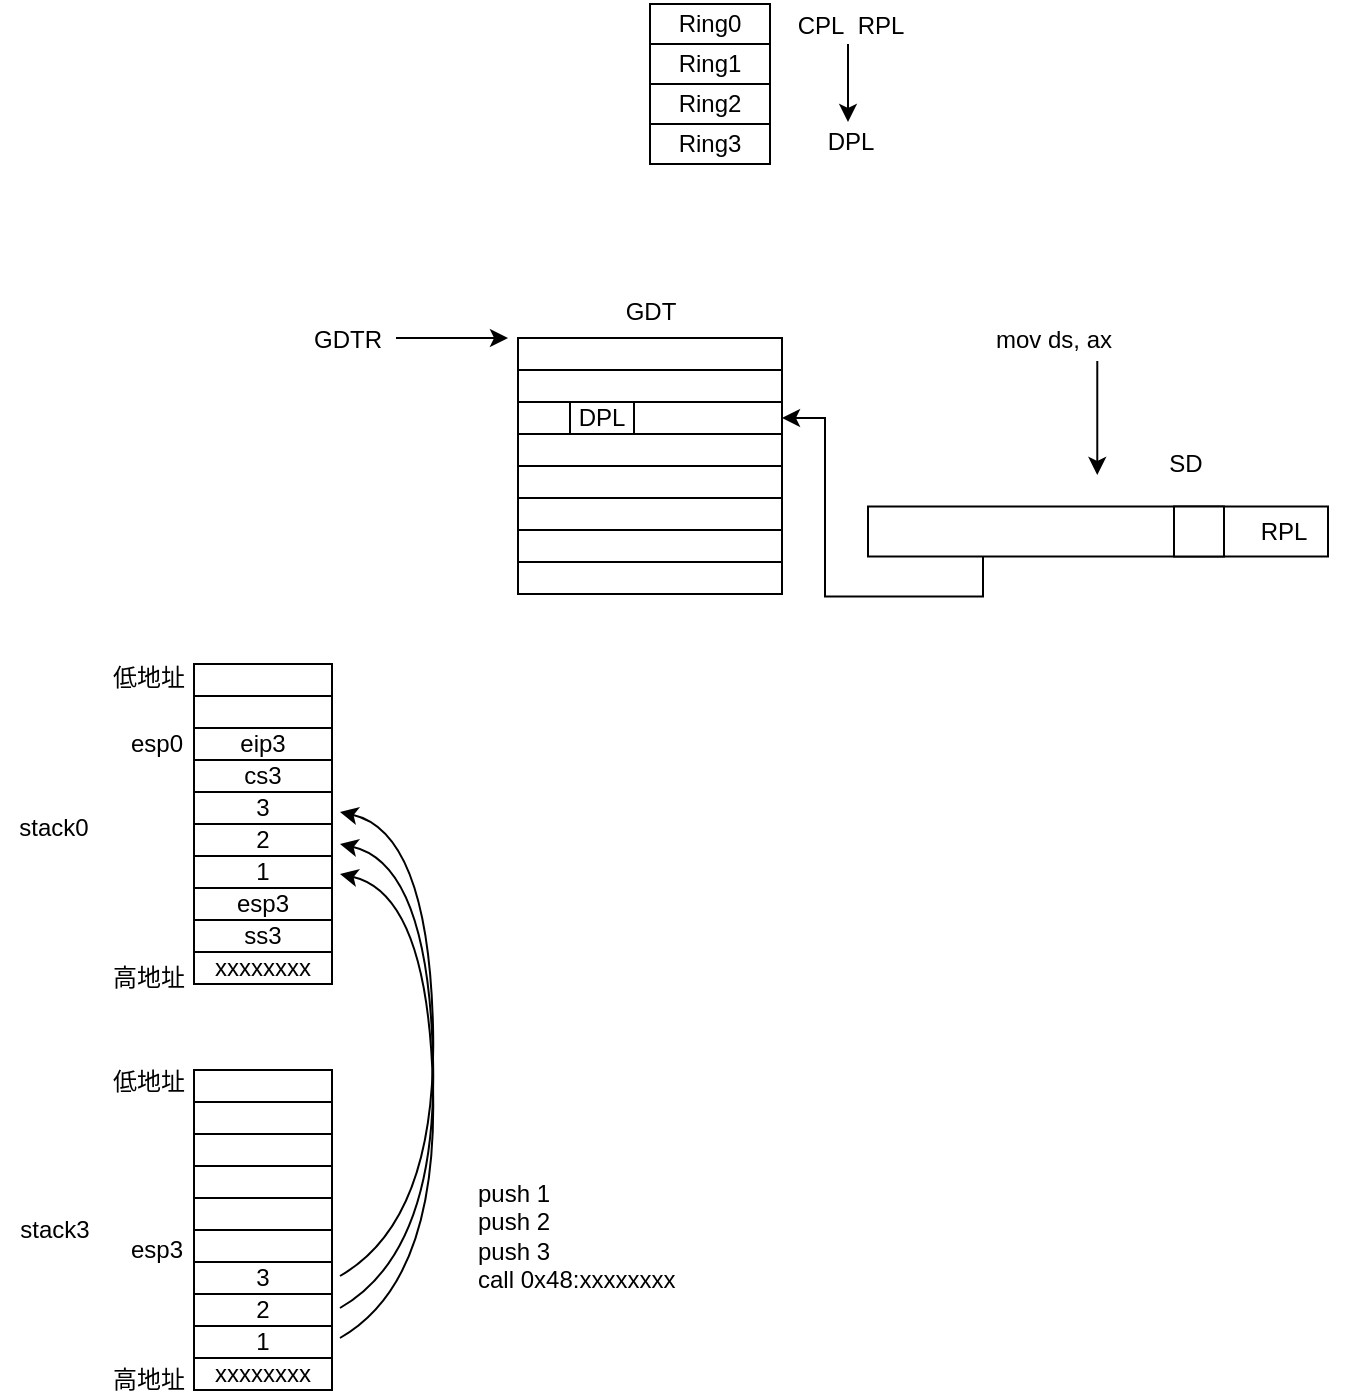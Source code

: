 <mxfile version="28.0.4">
  <diagram name="第 1 页" id="dTdgmJblzX6b68JOFCId">
    <mxGraphModel dx="617" dy="352" grid="0" gridSize="10" guides="1" tooltips="1" connect="1" arrows="1" fold="1" page="1" pageScale="1" pageWidth="827" pageHeight="1169" math="0" shadow="0">
      <root>
        <mxCell id="0" />
        <mxCell id="1" parent="0" />
        <mxCell id="eHoJxzLwJRpgkZDSMcWg-1" value="Ring0" style="rounded=0;whiteSpace=wrap;html=1;" parent="1" vertex="1">
          <mxGeometry x="360" y="230" width="60" height="20" as="geometry" />
        </mxCell>
        <mxCell id="eHoJxzLwJRpgkZDSMcWg-2" value="Ring1" style="rounded=0;whiteSpace=wrap;html=1;" parent="1" vertex="1">
          <mxGeometry x="360" y="250" width="60" height="20" as="geometry" />
        </mxCell>
        <mxCell id="eHoJxzLwJRpgkZDSMcWg-3" value="Ring2" style="rounded=0;whiteSpace=wrap;html=1;" parent="1" vertex="1">
          <mxGeometry x="360" y="270" width="60" height="20" as="geometry" />
        </mxCell>
        <mxCell id="eHoJxzLwJRpgkZDSMcWg-4" value="Ring3" style="rounded=0;whiteSpace=wrap;html=1;" parent="1" vertex="1">
          <mxGeometry x="360" y="290" width="60" height="20" as="geometry" />
        </mxCell>
        <mxCell id="eHoJxzLwJRpgkZDSMcWg-5" value="CPL&amp;nbsp; RPL" style="text;html=1;align=center;verticalAlign=middle;resizable=0;points=[];autosize=1;strokeColor=none;fillColor=none;" parent="1" vertex="1">
          <mxGeometry x="424" y="228" width="71" height="26" as="geometry" />
        </mxCell>
        <mxCell id="eHoJxzLwJRpgkZDSMcWg-6" value="DPL" style="text;html=1;align=center;verticalAlign=middle;resizable=0;points=[];autosize=1;strokeColor=none;fillColor=none;" parent="1" vertex="1">
          <mxGeometry x="434.5" y="284" width="50" height="30" as="geometry" />
        </mxCell>
        <mxCell id="eHoJxzLwJRpgkZDSMcWg-7" value="" style="endArrow=classic;html=1;rounded=0;" parent="1" edge="1">
          <mxGeometry width="50" height="50" relative="1" as="geometry">
            <mxPoint x="459" y="250" as="sourcePoint" />
            <mxPoint x="459" y="289" as="targetPoint" />
          </mxGeometry>
        </mxCell>
        <mxCell id="eHoJxzLwJRpgkZDSMcWg-9" value="" style="rounded=0;whiteSpace=wrap;html=1;" parent="1" vertex="1">
          <mxGeometry x="294" y="397" width="132" height="16" as="geometry" />
        </mxCell>
        <mxCell id="eHoJxzLwJRpgkZDSMcWg-10" value="" style="rounded=0;whiteSpace=wrap;html=1;" parent="1" vertex="1">
          <mxGeometry x="294" y="413" width="132" height="16" as="geometry" />
        </mxCell>
        <mxCell id="eHoJxzLwJRpgkZDSMcWg-11" value="" style="rounded=0;whiteSpace=wrap;html=1;" parent="1" vertex="1">
          <mxGeometry x="294" y="429" width="132" height="16" as="geometry" />
        </mxCell>
        <mxCell id="eHoJxzLwJRpgkZDSMcWg-12" value="" style="rounded=0;whiteSpace=wrap;html=1;" parent="1" vertex="1">
          <mxGeometry x="294" y="445" width="132" height="16" as="geometry" />
        </mxCell>
        <mxCell id="eHoJxzLwJRpgkZDSMcWg-13" value="" style="rounded=0;whiteSpace=wrap;html=1;" parent="1" vertex="1">
          <mxGeometry x="294" y="461" width="132" height="16" as="geometry" />
        </mxCell>
        <mxCell id="eHoJxzLwJRpgkZDSMcWg-14" value="" style="rounded=0;whiteSpace=wrap;html=1;" parent="1" vertex="1">
          <mxGeometry x="294" y="477" width="132" height="16" as="geometry" />
        </mxCell>
        <mxCell id="eHoJxzLwJRpgkZDSMcWg-15" value="" style="rounded=0;whiteSpace=wrap;html=1;" parent="1" vertex="1">
          <mxGeometry x="294" y="493" width="132" height="16" as="geometry" />
        </mxCell>
        <mxCell id="eHoJxzLwJRpgkZDSMcWg-16" value="" style="rounded=0;whiteSpace=wrap;html=1;" parent="1" vertex="1">
          <mxGeometry x="294" y="509" width="132" height="16" as="geometry" />
        </mxCell>
        <mxCell id="eHoJxzLwJRpgkZDSMcWg-17" value="GDT" style="text;html=1;align=center;verticalAlign=middle;resizable=0;points=[];autosize=1;strokeColor=none;fillColor=none;" parent="1" vertex="1">
          <mxGeometry x="338.5" y="371" width="43" height="26" as="geometry" />
        </mxCell>
        <mxCell id="eHoJxzLwJRpgkZDSMcWg-18" value="" style="endArrow=classic;html=1;rounded=0;" parent="1" edge="1">
          <mxGeometry width="50" height="50" relative="1" as="geometry">
            <mxPoint x="233" y="397" as="sourcePoint" />
            <mxPoint x="289" y="397" as="targetPoint" />
            <Array as="points">
              <mxPoint x="283" y="397" />
            </Array>
          </mxGeometry>
        </mxCell>
        <mxCell id="eHoJxzLwJRpgkZDSMcWg-19" value="GDTR" style="text;html=1;align=center;verticalAlign=middle;whiteSpace=wrap;rounded=0;" parent="1" vertex="1">
          <mxGeometry x="179" y="383" width="60" height="30" as="geometry" />
        </mxCell>
        <mxCell id="eHoJxzLwJRpgkZDSMcWg-20" value="mov ds, ax" style="text;html=1;align=center;verticalAlign=middle;whiteSpace=wrap;rounded=0;" parent="1" vertex="1">
          <mxGeometry x="520" y="383" width="84" height="30" as="geometry" />
        </mxCell>
        <mxCell id="eHoJxzLwJRpgkZDSMcWg-26" value="" style="group" parent="1" vertex="1" connectable="0">
          <mxGeometry x="469" y="481.25" width="251" height="39.5" as="geometry" />
        </mxCell>
        <mxCell id="eHoJxzLwJRpgkZDSMcWg-22" value="" style="rounded=0;whiteSpace=wrap;html=1;" parent="eHoJxzLwJRpgkZDSMcWg-26" vertex="1">
          <mxGeometry width="230" height="25" as="geometry" />
        </mxCell>
        <mxCell id="eHoJxzLwJRpgkZDSMcWg-25" value="" style="rounded=0;whiteSpace=wrap;html=1;" parent="eHoJxzLwJRpgkZDSMcWg-26" vertex="1">
          <mxGeometry x="153" width="25" height="25" as="geometry" />
        </mxCell>
        <mxCell id="eHoJxzLwJRpgkZDSMcWg-32" value="RPL" style="text;html=1;align=center;verticalAlign=middle;whiteSpace=wrap;rounded=0;" parent="eHoJxzLwJRpgkZDSMcWg-26" vertex="1">
          <mxGeometry x="178" y="-2.5" width="60" height="30" as="geometry" />
        </mxCell>
        <mxCell id="eHoJxzLwJRpgkZDSMcWg-27" value="" style="endArrow=classic;html=1;rounded=0;" parent="1" edge="1">
          <mxGeometry width="50" height="50" relative="1" as="geometry">
            <mxPoint x="583.64" y="408.5" as="sourcePoint" />
            <mxPoint x="583.64" y="465.5" as="targetPoint" />
          </mxGeometry>
        </mxCell>
        <mxCell id="eHoJxzLwJRpgkZDSMcWg-28" value="SD" style="text;html=1;align=center;verticalAlign=middle;whiteSpace=wrap;rounded=0;" parent="1" vertex="1">
          <mxGeometry x="598" y="445" width="60" height="30" as="geometry" />
        </mxCell>
        <mxCell id="eHoJxzLwJRpgkZDSMcWg-30" style="edgeStyle=orthogonalEdgeStyle;rounded=0;orthogonalLoop=1;jettySize=auto;html=1;exitX=0.25;exitY=1;exitDx=0;exitDy=0;entryX=1;entryY=0.5;entryDx=0;entryDy=0;" parent="1" source="eHoJxzLwJRpgkZDSMcWg-22" target="eHoJxzLwJRpgkZDSMcWg-11" edge="1">
          <mxGeometry relative="1" as="geometry" />
        </mxCell>
        <mxCell id="eHoJxzLwJRpgkZDSMcWg-34" value="DPL" style="rounded=0;whiteSpace=wrap;html=1;" parent="1" vertex="1">
          <mxGeometry x="320" y="429" width="32" height="16" as="geometry" />
        </mxCell>
        <mxCell id="jZwCkKq9bdwJb3QFiJZe-21" value="stack0" style="text;html=1;align=center;verticalAlign=middle;whiteSpace=wrap;rounded=0;" vertex="1" parent="1">
          <mxGeometry x="36" y="630.5" width="52" height="23" as="geometry" />
        </mxCell>
        <mxCell id="jZwCkKq9bdwJb3QFiJZe-22" value="stack3" style="text;html=1;align=center;verticalAlign=middle;resizable=0;points=[];autosize=1;strokeColor=none;fillColor=none;" vertex="1" parent="1">
          <mxGeometry x="35" y="830" width="53" height="26" as="geometry" />
        </mxCell>
        <mxCell id="jZwCkKq9bdwJb3QFiJZe-23" value="低地址" style="text;html=1;align=center;verticalAlign=middle;whiteSpace=wrap;rounded=0;" vertex="1" parent="1">
          <mxGeometry x="84" y="558" width="51" height="17" as="geometry" />
        </mxCell>
        <mxCell id="jZwCkKq9bdwJb3QFiJZe-24" value="低地址" style="text;html=1;align=center;verticalAlign=middle;whiteSpace=wrap;rounded=0;" vertex="1" parent="1">
          <mxGeometry x="84" y="760" width="51" height="17" as="geometry" />
        </mxCell>
        <mxCell id="jZwCkKq9bdwJb3QFiJZe-25" value="高地址" style="text;html=1;align=center;verticalAlign=middle;whiteSpace=wrap;rounded=0;" vertex="1" parent="1">
          <mxGeometry x="84" y="708" width="51" height="17" as="geometry" />
        </mxCell>
        <mxCell id="jZwCkKq9bdwJb3QFiJZe-26" value="高地址" style="text;html=1;align=center;verticalAlign=middle;whiteSpace=wrap;rounded=0;" vertex="1" parent="1">
          <mxGeometry x="84" y="909" width="51" height="17" as="geometry" />
        </mxCell>
        <mxCell id="jZwCkKq9bdwJb3QFiJZe-28" value="push 1&lt;div&gt;push 2&lt;/div&gt;&lt;div&gt;push 3&lt;/div&gt;&lt;div&gt;call 0x48:xxxxxxxx&lt;/div&gt;" style="text;html=1;align=left;verticalAlign=middle;resizable=0;points=[];autosize=1;strokeColor=none;fillColor=none;" vertex="1" parent="1">
          <mxGeometry x="272" y="811" width="117" height="70" as="geometry" />
        </mxCell>
        <mxCell id="jZwCkKq9bdwJb3QFiJZe-31" value="esp3" style="text;html=1;align=center;verticalAlign=middle;resizable=0;points=[];autosize=1;strokeColor=none;fillColor=none;" vertex="1" parent="1">
          <mxGeometry x="91" y="840" width="44" height="26" as="geometry" />
        </mxCell>
        <mxCell id="jZwCkKq9bdwJb3QFiJZe-50" value="" style="group" vertex="1" connectable="0" parent="1">
          <mxGeometry x="132" y="560" width="69" height="160" as="geometry" />
        </mxCell>
        <mxCell id="jZwCkKq9bdwJb3QFiJZe-48" value="" style="rounded=0;whiteSpace=wrap;html=1;" vertex="1" parent="jZwCkKq9bdwJb3QFiJZe-50">
          <mxGeometry y="16" width="69" height="16" as="geometry" />
        </mxCell>
        <mxCell id="jZwCkKq9bdwJb3QFiJZe-49" value="" style="rounded=0;whiteSpace=wrap;html=1;" vertex="1" parent="jZwCkKq9bdwJb3QFiJZe-50">
          <mxGeometry width="69" height="16" as="geometry" />
        </mxCell>
        <mxCell id="jZwCkKq9bdwJb3QFiJZe-1" value="eip3" style="rounded=0;whiteSpace=wrap;html=1;" vertex="1" parent="jZwCkKq9bdwJb3QFiJZe-50">
          <mxGeometry y="32" width="69" height="16" as="geometry" />
        </mxCell>
        <mxCell id="jZwCkKq9bdwJb3QFiJZe-2" value="cs3" style="rounded=0;whiteSpace=wrap;html=1;" vertex="1" parent="jZwCkKq9bdwJb3QFiJZe-50">
          <mxGeometry y="48" width="69" height="16" as="geometry" />
        </mxCell>
        <mxCell id="jZwCkKq9bdwJb3QFiJZe-3" value="3" style="rounded=0;whiteSpace=wrap;html=1;" vertex="1" parent="jZwCkKq9bdwJb3QFiJZe-50">
          <mxGeometry y="64" width="69" height="16" as="geometry" />
        </mxCell>
        <mxCell id="jZwCkKq9bdwJb3QFiJZe-4" value="2" style="rounded=0;whiteSpace=wrap;html=1;" vertex="1" parent="jZwCkKq9bdwJb3QFiJZe-50">
          <mxGeometry y="80" width="69" height="16" as="geometry" />
        </mxCell>
        <mxCell id="jZwCkKq9bdwJb3QFiJZe-5" value="1" style="rounded=0;whiteSpace=wrap;html=1;" vertex="1" parent="jZwCkKq9bdwJb3QFiJZe-50">
          <mxGeometry y="96" width="69" height="16" as="geometry" />
        </mxCell>
        <mxCell id="jZwCkKq9bdwJb3QFiJZe-6" value="esp3" style="rounded=0;whiteSpace=wrap;html=1;" vertex="1" parent="jZwCkKq9bdwJb3QFiJZe-50">
          <mxGeometry y="112" width="69" height="16" as="geometry" />
        </mxCell>
        <mxCell id="jZwCkKq9bdwJb3QFiJZe-7" value="ss3" style="rounded=0;whiteSpace=wrap;html=1;" vertex="1" parent="jZwCkKq9bdwJb3QFiJZe-50">
          <mxGeometry y="128" width="69" height="16" as="geometry" />
        </mxCell>
        <mxCell id="jZwCkKq9bdwJb3QFiJZe-8" value="xxxxxxxx" style="rounded=0;whiteSpace=wrap;html=1;" vertex="1" parent="jZwCkKq9bdwJb3QFiJZe-50">
          <mxGeometry y="144" width="69" height="16" as="geometry" />
        </mxCell>
        <mxCell id="jZwCkKq9bdwJb3QFiJZe-13" value="" style="rounded=0;whiteSpace=wrap;html=1;" vertex="1" parent="1">
          <mxGeometry x="132" y="795" width="69" height="16" as="geometry" />
        </mxCell>
        <mxCell id="jZwCkKq9bdwJb3QFiJZe-14" value="" style="rounded=0;whiteSpace=wrap;html=1;" vertex="1" parent="1">
          <mxGeometry x="132" y="811" width="69" height="16" as="geometry" />
        </mxCell>
        <mxCell id="jZwCkKq9bdwJb3QFiJZe-15" value="" style="rounded=0;whiteSpace=wrap;html=1;" vertex="1" parent="1">
          <mxGeometry x="132" y="827" width="69" height="16" as="geometry" />
        </mxCell>
        <mxCell id="jZwCkKq9bdwJb3QFiJZe-16" value="" style="rounded=0;whiteSpace=wrap;html=1;" vertex="1" parent="1">
          <mxGeometry x="132" y="843" width="69" height="16" as="geometry" />
        </mxCell>
        <mxCell id="jZwCkKq9bdwJb3QFiJZe-17" value="3" style="rounded=0;whiteSpace=wrap;html=1;" vertex="1" parent="1">
          <mxGeometry x="132" y="859" width="69" height="16" as="geometry" />
        </mxCell>
        <mxCell id="jZwCkKq9bdwJb3QFiJZe-18" value="2" style="rounded=0;whiteSpace=wrap;html=1;" vertex="1" parent="1">
          <mxGeometry x="132" y="875" width="69" height="16" as="geometry" />
        </mxCell>
        <mxCell id="jZwCkKq9bdwJb3QFiJZe-19" value="1" style="rounded=0;whiteSpace=wrap;html=1;" vertex="1" parent="1">
          <mxGeometry x="132" y="891" width="69" height="16" as="geometry" />
        </mxCell>
        <mxCell id="jZwCkKq9bdwJb3QFiJZe-20" value="xxxxxxxx" style="rounded=0;whiteSpace=wrap;html=1;" vertex="1" parent="1">
          <mxGeometry x="132" y="907" width="69" height="16" as="geometry" />
        </mxCell>
        <mxCell id="jZwCkKq9bdwJb3QFiJZe-51" value="" style="rounded=0;whiteSpace=wrap;html=1;" vertex="1" parent="1">
          <mxGeometry x="132" y="763" width="69" height="16" as="geometry" />
        </mxCell>
        <mxCell id="jZwCkKq9bdwJb3QFiJZe-52" value="" style="rounded=0;whiteSpace=wrap;html=1;" vertex="1" parent="1">
          <mxGeometry x="132" y="779" width="69" height="16" as="geometry" />
        </mxCell>
        <mxCell id="jZwCkKq9bdwJb3QFiJZe-53" value="" style="curved=1;endArrow=classic;html=1;rounded=0;" edge="1" parent="1">
          <mxGeometry width="50" height="50" relative="1" as="geometry">
            <mxPoint x="205" y="897" as="sourcePoint" />
            <mxPoint x="205" y="665" as="targetPoint" />
            <Array as="points">
              <mxPoint x="254" y="869" />
              <mxPoint x="249" y="675" />
            </Array>
          </mxGeometry>
        </mxCell>
        <mxCell id="jZwCkKq9bdwJb3QFiJZe-54" value="" style="curved=1;endArrow=classic;html=1;rounded=0;" edge="1" parent="1">
          <mxGeometry width="50" height="50" relative="1" as="geometry">
            <mxPoint x="205" y="882" as="sourcePoint" />
            <mxPoint x="205" y="650" as="targetPoint" />
            <Array as="points">
              <mxPoint x="254" y="854" />
              <mxPoint x="249" y="660" />
            </Array>
          </mxGeometry>
        </mxCell>
        <mxCell id="jZwCkKq9bdwJb3QFiJZe-55" value="" style="curved=1;endArrow=classic;html=1;rounded=0;" edge="1" parent="1">
          <mxGeometry width="50" height="50" relative="1" as="geometry">
            <mxPoint x="205" y="866" as="sourcePoint" />
            <mxPoint x="205" y="634" as="targetPoint" />
            <Array as="points">
              <mxPoint x="254" y="838" />
              <mxPoint x="249" y="644" />
            </Array>
          </mxGeometry>
        </mxCell>
        <mxCell id="jZwCkKq9bdwJb3QFiJZe-56" value="esp0" style="text;html=1;align=center;verticalAlign=middle;resizable=0;points=[];autosize=1;strokeColor=none;fillColor=none;" vertex="1" parent="1">
          <mxGeometry x="91" y="587" width="44" height="26" as="geometry" />
        </mxCell>
      </root>
    </mxGraphModel>
  </diagram>
</mxfile>
